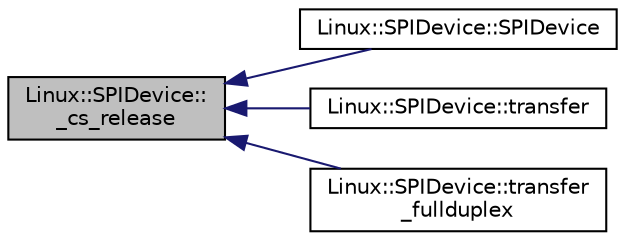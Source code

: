 digraph "Linux::SPIDevice::_cs_release"
{
 // INTERACTIVE_SVG=YES
  edge [fontname="Helvetica",fontsize="10",labelfontname="Helvetica",labelfontsize="10"];
  node [fontname="Helvetica",fontsize="10",shape=record];
  rankdir="LR";
  Node1 [label="Linux::SPIDevice::\l_cs_release",height=0.2,width=0.4,color="black", fillcolor="grey75", style="filled", fontcolor="black"];
  Node1 -> Node2 [dir="back",color="midnightblue",fontsize="10",style="solid",fontname="Helvetica"];
  Node2 [label="Linux::SPIDevice::SPIDevice",height=0.2,width=0.4,color="black", fillcolor="white", style="filled",URL="$classLinux_1_1SPIDevice.html#acbdde2e0e470c7eb2794a6efe727b1db"];
  Node1 -> Node3 [dir="back",color="midnightblue",fontsize="10",style="solid",fontname="Helvetica"];
  Node3 [label="Linux::SPIDevice::transfer",height=0.2,width=0.4,color="black", fillcolor="white", style="filled",URL="$classLinux_1_1SPIDevice.html#a8722cb95a7d8637e3ab7950bf62564db"];
  Node1 -> Node4 [dir="back",color="midnightblue",fontsize="10",style="solid",fontname="Helvetica"];
  Node4 [label="Linux::SPIDevice::transfer\l_fullduplex",height=0.2,width=0.4,color="black", fillcolor="white", style="filled",URL="$classLinux_1_1SPIDevice.html#a3cd09cca3aea97e80027b94b752e1c3f"];
}
